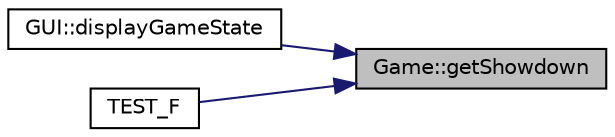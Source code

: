 digraph "Game::getShowdown"
{
 // INTERACTIVE_SVG=YES
 // LATEX_PDF_SIZE
  edge [fontname="Helvetica",fontsize="10",labelfontname="Helvetica",labelfontsize="10"];
  node [fontname="Helvetica",fontsize="10",shape=record];
  rankdir="RL";
  Node1 [label="Game::getShowdown",height=0.2,width=0.4,color="black", fillcolor="grey75", style="filled", fontcolor="black",tooltip="Checks if the game is at showdown."];
  Node1 -> Node2 [dir="back",color="midnightblue",fontsize="10",style="solid",fontname="Helvetica"];
  Node2 [label="GUI::displayGameState",height=0.2,width=0.4,color="black", fillcolor="white", style="filled",URL="$class_g_u_i.html#aceab7aad7982ca405d39986bf9ffb57b",tooltip="Displays the current state of the game."];
  Node1 -> Node3 [dir="back",color="midnightblue",fontsize="10",style="solid",fontname="Helvetica"];
  Node3 [label="TEST_F",height=0.2,width=0.4,color="black", fillcolor="white", style="filled",URL="$test___game_8cc.html#af98ff956c6859d002de14229490570d6",tooltip=" "];
}
